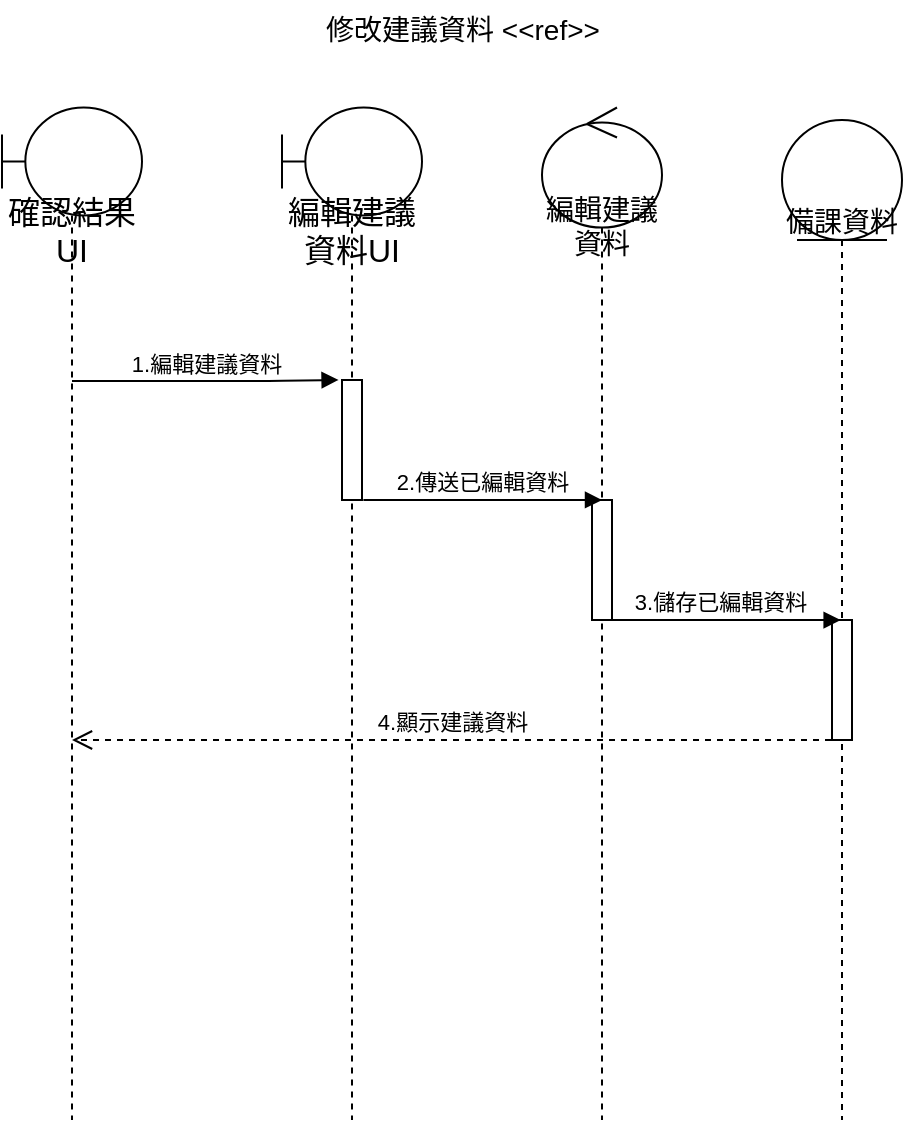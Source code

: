 <mxfile>
    <diagram name="第 1 页" id="_kCn5gWWrIlWfqqUU_DX">
        <mxGraphModel dx="1090" dy="731" grid="1" gridSize="10" guides="1" tooltips="1" connect="1" arrows="1" fold="1" page="1" pageScale="1" pageWidth="1100" pageHeight="1700" math="0" shadow="0">
            <root>
                <mxCell id="0"/>
                <mxCell id="1" parent="0"/>
                <mxCell id="7" value="編輯建議資料UI" style="shape=umlLifeline;participant=umlBoundary;perimeter=lifelinePerimeter;whiteSpace=wrap;html=1;container=1;collapsible=0;recursiveResize=0;verticalAlign=top;spacingTop=36;outlineConnect=0;fontSize=16;size=54;" parent="1" vertex="1">
                    <mxGeometry x="390" y="93.75" width="70" height="506.25" as="geometry"/>
                </mxCell>
                <mxCell id="105" value="" style="html=1;points=[];perimeter=orthogonalPerimeter;" vertex="1" parent="7">
                    <mxGeometry x="30" y="136.25" width="10" height="60" as="geometry"/>
                </mxCell>
                <mxCell id="92" value="備課資料" style="shape=umlLifeline;participant=umlEntity;perimeter=lifelinePerimeter;whiteSpace=wrap;html=1;container=1;collapsible=0;recursiveResize=0;verticalAlign=top;spacingTop=36;outlineConnect=0;fontSize=14;size=60;" vertex="1" parent="1">
                    <mxGeometry x="640" y="100" width="60" height="500" as="geometry"/>
                </mxCell>
                <mxCell id="111" value="" style="html=1;points=[];perimeter=orthogonalPerimeter;" vertex="1" parent="92">
                    <mxGeometry x="25" y="250" width="10" height="60" as="geometry"/>
                </mxCell>
                <mxCell id="94" value="編輯建議資料" style="shape=umlLifeline;participant=umlControl;perimeter=lifelinePerimeter;whiteSpace=wrap;html=1;container=1;collapsible=0;recursiveResize=0;verticalAlign=top;spacingTop=36;outlineConnect=0;fontSize=14;size=60;align=center;" vertex="1" parent="1">
                    <mxGeometry x="520" y="93.75" width="60" height="506.25" as="geometry"/>
                </mxCell>
                <mxCell id="108" value="" style="html=1;points=[];perimeter=orthogonalPerimeter;" vertex="1" parent="94">
                    <mxGeometry x="25" y="196.25" width="10" height="60" as="geometry"/>
                </mxCell>
                <mxCell id="109" value="2.傳送已編輯資料" style="html=1;verticalAlign=bottom;startArrow=none;startFill=0;endArrow=block;startSize=8;exitX=1.068;exitY=0.999;exitDx=0;exitDy=0;exitPerimeter=0;" edge="1" parent="94" source="105">
                    <mxGeometry width="60" relative="1" as="geometry">
                        <mxPoint x="-50" y="196.25" as="sourcePoint"/>
                        <mxPoint x="30" y="196.25" as="targetPoint"/>
                    </mxGeometry>
                </mxCell>
                <mxCell id="97" value="確認結果UI" style="shape=umlLifeline;participant=umlBoundary;perimeter=lifelinePerimeter;whiteSpace=wrap;html=1;container=1;collapsible=0;recursiveResize=0;verticalAlign=top;spacingTop=36;outlineConnect=0;fontSize=16;size=54;" vertex="1" parent="1">
                    <mxGeometry x="250" y="93.75" width="70" height="506.25" as="geometry"/>
                </mxCell>
                <mxCell id="104" value="1.編輯建議資料" style="html=1;verticalAlign=bottom;startArrow=none;startFill=0;endArrow=block;startSize=8;entryX=-0.17;entryY=-0.001;entryDx=0;entryDy=0;entryPerimeter=0;" edge="1" parent="1" source="97" target="105">
                    <mxGeometry width="60" relative="1" as="geometry">
                        <mxPoint x="300" y="230" as="sourcePoint"/>
                        <mxPoint x="394.28" y="230.0" as="targetPoint"/>
                        <Array as="points">
                            <mxPoint x="380.5" y="230.54"/>
                        </Array>
                    </mxGeometry>
                </mxCell>
                <mxCell id="110" value="3.儲存已編輯資料" style="html=1;verticalAlign=bottom;startArrow=none;startFill=0;endArrow=block;startSize=8;exitX=1.068;exitY=0.999;exitDx=0;exitDy=0;exitPerimeter=0;" edge="1" parent="1">
                    <mxGeometry width="60" relative="1" as="geometry">
                        <mxPoint x="550" y="350.0" as="sourcePoint"/>
                        <mxPoint x="669.32" y="350.06" as="targetPoint"/>
                    </mxGeometry>
                </mxCell>
                <mxCell id="112" value="4.顯示建議資料" style="html=1;verticalAlign=bottom;endArrow=open;dashed=1;endSize=8;" edge="1" parent="1" target="97">
                    <mxGeometry relative="1" as="geometry">
                        <mxPoint x="664.5" y="410" as="sourcePoint"/>
                        <mxPoint x="410" y="410" as="targetPoint"/>
                        <Array as="points">
                            <mxPoint x="585" y="410"/>
                        </Array>
                    </mxGeometry>
                </mxCell>
                <mxCell id="113" value="&lt;span style=&quot;text-align: center; font-size: 14px;&quot;&gt;&lt;font style=&quot;font-size: 14px;&quot;&gt;修改建議資料&lt;/font&gt;&lt;/span&gt;&amp;nbsp;&amp;lt;&amp;lt;ref&amp;gt;&amp;gt;" style="text;whiteSpace=wrap;html=1;fontSize=14;" vertex="1" parent="1">
                    <mxGeometry x="410" y="40" width="150" height="40" as="geometry"/>
                </mxCell>
            </root>
        </mxGraphModel>
    </diagram>
</mxfile>